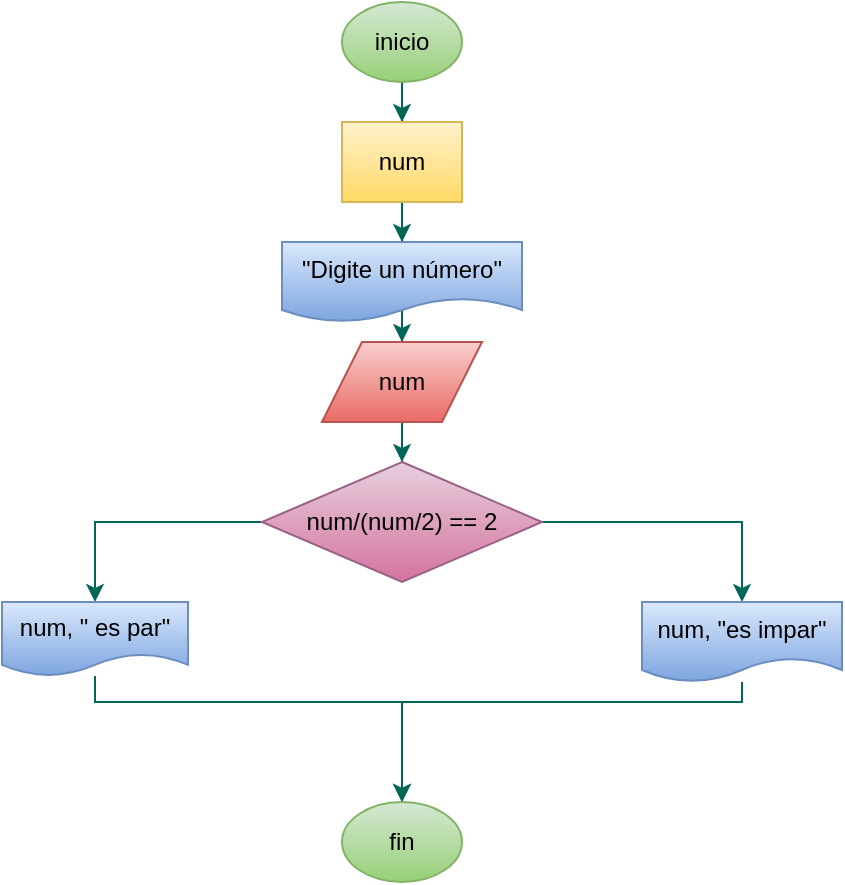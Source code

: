 <mxfile version="20.3.6" type="github">
  <diagram id="Zq4mMX1pnsTeexaTwuX9" name="Página-1">
    <mxGraphModel dx="959" dy="520" grid="1" gridSize="10" guides="1" tooltips="1" connect="1" arrows="1" fold="1" page="1" pageScale="1" pageWidth="827" pageHeight="1169" math="0" shadow="0">
      <root>
        <mxCell id="0" />
        <mxCell id="1" parent="0" />
        <mxCell id="VIA6XZfmwnxuSzyMts4s-3" value="" style="edgeStyle=orthogonalEdgeStyle;rounded=0;orthogonalLoop=1;jettySize=auto;html=1;strokeColor=#006658;fontColor=#5C5C5C;" edge="1" parent="1" source="VIA6XZfmwnxuSzyMts4s-1" target="VIA6XZfmwnxuSzyMts4s-2">
          <mxGeometry relative="1" as="geometry" />
        </mxCell>
        <mxCell id="VIA6XZfmwnxuSzyMts4s-1" value="inicio" style="ellipse;whiteSpace=wrap;html=1;fillColor=#d5e8d4;strokeColor=#82b366;gradientColor=#97d077;" vertex="1" parent="1">
          <mxGeometry x="340" y="40" width="60" height="40" as="geometry" />
        </mxCell>
        <mxCell id="VIA6XZfmwnxuSzyMts4s-5" value="" style="edgeStyle=orthogonalEdgeStyle;rounded=0;orthogonalLoop=1;jettySize=auto;html=1;strokeColor=#006658;fontColor=#5C5C5C;" edge="1" parent="1" source="VIA6XZfmwnxuSzyMts4s-2" target="VIA6XZfmwnxuSzyMts4s-4">
          <mxGeometry relative="1" as="geometry" />
        </mxCell>
        <mxCell id="VIA6XZfmwnxuSzyMts4s-2" value="num" style="whiteSpace=wrap;html=1;fillColor=#fff2cc;strokeColor=#d6b656;gradientColor=#ffd966;" vertex="1" parent="1">
          <mxGeometry x="340" y="100" width="60" height="40" as="geometry" />
        </mxCell>
        <mxCell id="VIA6XZfmwnxuSzyMts4s-7" value="" style="edgeStyle=orthogonalEdgeStyle;rounded=0;orthogonalLoop=1;jettySize=auto;html=1;strokeColor=#006658;fontColor=#5C5C5C;" edge="1" parent="1" source="VIA6XZfmwnxuSzyMts4s-4" target="VIA6XZfmwnxuSzyMts4s-6">
          <mxGeometry relative="1" as="geometry" />
        </mxCell>
        <mxCell id="VIA6XZfmwnxuSzyMts4s-4" value="&quot;Digite un número&quot;" style="shape=document;whiteSpace=wrap;html=1;boundedLbl=1;fillColor=#dae8fc;strokeColor=#6c8ebf;gradientColor=#7ea6e0;" vertex="1" parent="1">
          <mxGeometry x="310" y="160" width="120" height="40" as="geometry" />
        </mxCell>
        <mxCell id="VIA6XZfmwnxuSzyMts4s-11" value="" style="edgeStyle=orthogonalEdgeStyle;rounded=0;orthogonalLoop=1;jettySize=auto;html=1;strokeColor=#006658;fontColor=#5C5C5C;" edge="1" parent="1" source="VIA6XZfmwnxuSzyMts4s-6" target="VIA6XZfmwnxuSzyMts4s-10">
          <mxGeometry relative="1" as="geometry" />
        </mxCell>
        <mxCell id="VIA6XZfmwnxuSzyMts4s-6" value="num" style="shape=parallelogram;perimeter=parallelogramPerimeter;whiteSpace=wrap;html=1;fixedSize=1;fillColor=#f8cecc;strokeColor=#b85450;gradientColor=#ea6b66;" vertex="1" parent="1">
          <mxGeometry x="330" y="210" width="80" height="40" as="geometry" />
        </mxCell>
        <mxCell id="VIA6XZfmwnxuSzyMts4s-13" value="" style="edgeStyle=orthogonalEdgeStyle;rounded=0;orthogonalLoop=1;jettySize=auto;html=1;strokeColor=#006658;fontColor=#5C5C5C;" edge="1" parent="1" source="VIA6XZfmwnxuSzyMts4s-10" target="VIA6XZfmwnxuSzyMts4s-12">
          <mxGeometry relative="1" as="geometry" />
        </mxCell>
        <mxCell id="VIA6XZfmwnxuSzyMts4s-15" value="" style="edgeStyle=orthogonalEdgeStyle;rounded=0;orthogonalLoop=1;jettySize=auto;html=1;strokeColor=#006658;fontColor=#5C5C5C;" edge="1" parent="1" source="VIA6XZfmwnxuSzyMts4s-10" target="VIA6XZfmwnxuSzyMts4s-14">
          <mxGeometry relative="1" as="geometry" />
        </mxCell>
        <mxCell id="VIA6XZfmwnxuSzyMts4s-10" value="num/(num/2) == 2" style="rhombus;whiteSpace=wrap;html=1;fillColor=#e6d0de;strokeColor=#996185;gradientColor=#d5739d;" vertex="1" parent="1">
          <mxGeometry x="300" y="270" width="140" height="60" as="geometry" />
        </mxCell>
        <mxCell id="VIA6XZfmwnxuSzyMts4s-17" style="edgeStyle=orthogonalEdgeStyle;rounded=0;orthogonalLoop=1;jettySize=auto;html=1;entryX=0.5;entryY=0;entryDx=0;entryDy=0;strokeColor=#006658;fontColor=#5C5C5C;fillColor=#21C0A5;" edge="1" parent="1" source="VIA6XZfmwnxuSzyMts4s-12" target="VIA6XZfmwnxuSzyMts4s-16">
          <mxGeometry relative="1" as="geometry">
            <Array as="points">
              <mxPoint x="216" y="390" />
              <mxPoint x="370" y="390" />
            </Array>
          </mxGeometry>
        </mxCell>
        <mxCell id="VIA6XZfmwnxuSzyMts4s-12" value="num, &quot; es par&quot;" style="shape=document;whiteSpace=wrap;html=1;boundedLbl=1;fillColor=#dae8fc;strokeColor=#6c8ebf;gradientColor=#7ea6e0;" vertex="1" parent="1">
          <mxGeometry x="170" y="340" width="93" height="37" as="geometry" />
        </mxCell>
        <mxCell id="VIA6XZfmwnxuSzyMts4s-18" style="edgeStyle=orthogonalEdgeStyle;rounded=0;orthogonalLoop=1;jettySize=auto;html=1;entryX=0.5;entryY=0;entryDx=0;entryDy=0;strokeColor=#006658;fontColor=#5C5C5C;fillColor=#21C0A5;" edge="1" parent="1" source="VIA6XZfmwnxuSzyMts4s-14" target="VIA6XZfmwnxuSzyMts4s-16">
          <mxGeometry relative="1" as="geometry">
            <Array as="points">
              <mxPoint x="540" y="390" />
              <mxPoint x="370" y="390" />
            </Array>
          </mxGeometry>
        </mxCell>
        <mxCell id="VIA6XZfmwnxuSzyMts4s-14" value="num, &quot;es impar&quot;" style="shape=document;whiteSpace=wrap;html=1;boundedLbl=1;fillColor=#dae8fc;strokeColor=#6c8ebf;gradientColor=#7ea6e0;" vertex="1" parent="1">
          <mxGeometry x="490" y="340" width="100" height="40" as="geometry" />
        </mxCell>
        <mxCell id="VIA6XZfmwnxuSzyMts4s-16" value="fin" style="ellipse;whiteSpace=wrap;html=1;strokeColor=#82b366;fillColor=#d5e8d4;gradientColor=#97d077;" vertex="1" parent="1">
          <mxGeometry x="340" y="440" width="60" height="40" as="geometry" />
        </mxCell>
      </root>
    </mxGraphModel>
  </diagram>
</mxfile>
